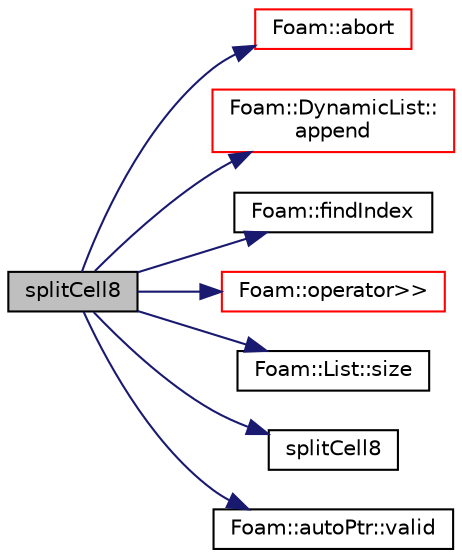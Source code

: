 digraph "splitCell8"
{
  bgcolor="transparent";
  edge [fontname="Helvetica",fontsize="10",labelfontname="Helvetica",labelfontsize="10"];
  node [fontname="Helvetica",fontsize="10",shape=record];
  rankdir="LR";
  Node1 [label="splitCell8",height=0.2,width=0.4,color="black", fillcolor="grey75", style="filled", fontcolor="black"];
  Node1 -> Node2 [color="midnightblue",fontsize="10",style="solid",fontname="Helvetica"];
  Node2 [label="Foam::abort",height=0.2,width=0.4,color="red",URL="$a10974.html#a447107a607d03e417307c203fa5fb44b"];
  Node1 -> Node3 [color="midnightblue",fontsize="10",style="solid",fontname="Helvetica"];
  Node3 [label="Foam::DynamicList::\lappend",height=0.2,width=0.4,color="red",URL="$a00613.html#a7b67b42af715604376ad63a681dee6d8",tooltip="Append an element at the end of the list. "];
  Node1 -> Node4 [color="midnightblue",fontsize="10",style="solid",fontname="Helvetica"];
  Node4 [label="Foam::findIndex",height=0.2,width=0.4,color="black",URL="$a10974.html#ac16695f83f370df159eed19f92d095fb",tooltip="Find first occurence of given element and return index,. "];
  Node1 -> Node5 [color="midnightblue",fontsize="10",style="solid",fontname="Helvetica"];
  Node5 [label="Foam::operator\>\>",height=0.2,width=0.4,color="red",URL="$a10974.html#a44f398e0525f8d7f48cead029868d845"];
  Node1 -> Node6 [color="midnightblue",fontsize="10",style="solid",fontname="Helvetica"];
  Node6 [label="Foam::List::size",height=0.2,width=0.4,color="black",URL="$a01391.html#a8a5f6fa29bd4b500caf186f60245b384",tooltip="Override size to be inconsistent with allocated storage. "];
  Node1 -> Node7 [color="midnightblue",fontsize="10",style="solid",fontname="Helvetica"];
  Node7 [label="splitCell8",height=0.2,width=0.4,color="black",URL="$a02480.html#a0fe4917006c5a3fbacc4eb72b08aa302",tooltip="Construct null (parent = -1) "];
  Node1 -> Node8 [color="midnightblue",fontsize="10",style="solid",fontname="Helvetica"];
  Node8 [label="Foam::autoPtr::valid",height=0.2,width=0.4,color="black",URL="$a00085.html#a8d985300b138b6c5556ab17ed4df3b38",tooltip="Return true if the autoPtr valid (ie, the pointer is set). "];
}
